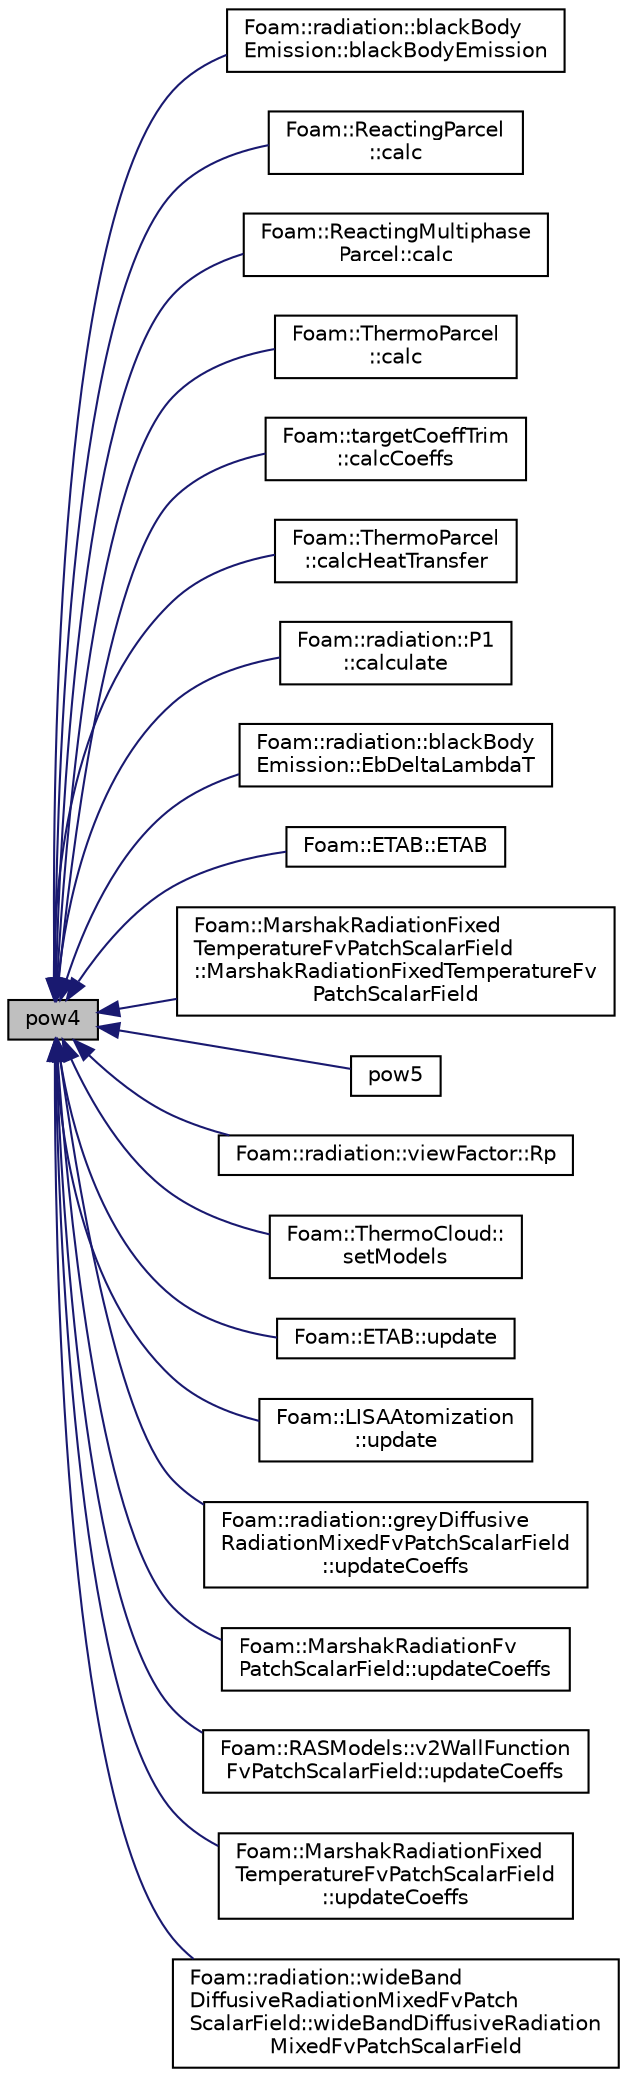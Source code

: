 digraph "pow4"
{
  bgcolor="transparent";
  edge [fontname="Helvetica",fontsize="10",labelfontname="Helvetica",labelfontsize="10"];
  node [fontname="Helvetica",fontsize="10",shape=record];
  rankdir="LR";
  Node1 [label="pow4",height=0.2,width=0.4,color="black", fillcolor="grey75", style="filled", fontcolor="black"];
  Node1 -> Node2 [dir="back",color="midnightblue",fontsize="10",style="solid",fontname="Helvetica"];
  Node2 [label="Foam::radiation::blackBody\lEmission::blackBodyEmission",height=0.2,width=0.4,color="black",URL="$a00136.html#a3d50fc488ddebf49bcebd662eabbe9f4",tooltip="Construct from components. "];
  Node1 -> Node3 [dir="back",color="midnightblue",fontsize="10",style="solid",fontname="Helvetica"];
  Node3 [label="Foam::ReactingParcel\l::calc",height=0.2,width=0.4,color="black",URL="$a02090.html#a1c2aa9de8e2381d1a7be78bd687fd255",tooltip="Update parcel properties over the time interval. "];
  Node1 -> Node4 [dir="back",color="midnightblue",fontsize="10",style="solid",fontname="Helvetica"];
  Node4 [label="Foam::ReactingMultiphase\lParcel::calc",height=0.2,width=0.4,color="black",URL="$a02085.html#a1c2aa9de8e2381d1a7be78bd687fd255",tooltip="Update parcel properties over the time interval. "];
  Node1 -> Node5 [dir="back",color="midnightblue",fontsize="10",style="solid",fontname="Helvetica"];
  Node5 [label="Foam::ThermoParcel\l::calc",height=0.2,width=0.4,color="black",URL="$a02592.html#a1c2aa9de8e2381d1a7be78bd687fd255",tooltip="Update parcel properties over the time interval. "];
  Node1 -> Node6 [dir="back",color="midnightblue",fontsize="10",style="solid",fontname="Helvetica"];
  Node6 [label="Foam::targetCoeffTrim\l::calcCoeffs",height=0.2,width=0.4,color="black",URL="$a02556.html#a05da3ea0f5d4c30f0ec6be1ed8eef61c"];
  Node1 -> Node7 [dir="back",color="midnightblue",fontsize="10",style="solid",fontname="Helvetica"];
  Node7 [label="Foam::ThermoParcel\l::calcHeatTransfer",height=0.2,width=0.4,color="black",URL="$a02592.html#a912c03534941aba308684d8402b6d205"];
  Node1 -> Node8 [dir="back",color="midnightblue",fontsize="10",style="solid",fontname="Helvetica"];
  Node8 [label="Foam::radiation::P1\l::calculate",height=0.2,width=0.4,color="black",URL="$a01754.html#afe1d8348c24e6589bc7c0b3f689316a7",tooltip="Solve radiation equation(s) "];
  Node1 -> Node9 [dir="back",color="midnightblue",fontsize="10",style="solid",fontname="Helvetica"];
  Node9 [label="Foam::radiation::blackBody\lEmission::EbDeltaLambdaT",height=0.2,width=0.4,color="black",URL="$a00136.html#acb416fd457f23e75dffa2cfaa8cf6562",tooltip="Integral energy at T from lambda1 to lambda2. "];
  Node1 -> Node10 [dir="back",color="midnightblue",fontsize="10",style="solid",fontname="Helvetica"];
  Node10 [label="Foam::ETAB::ETAB",height=0.2,width=0.4,color="black",URL="$a00678.html#ae26662823ae1bd31694c9cb941652d15",tooltip="Construct from dictionary. "];
  Node1 -> Node11 [dir="back",color="midnightblue",fontsize="10",style="solid",fontname="Helvetica"];
  Node11 [label="Foam::MarshakRadiationFixed\lTemperatureFvPatchScalarField\l::MarshakRadiationFixedTemperatureFv\lPatchScalarField",height=0.2,width=0.4,color="black",URL="$a01433.html#a197d351fad06cc142f653da8cce6deb6",tooltip="Construct from patch, internal field and dictionary. "];
  Node1 -> Node12 [dir="back",color="midnightblue",fontsize="10",style="solid",fontname="Helvetica"];
  Node12 [label="pow5",height=0.2,width=0.4,color="black",URL="$a10725.html#aeb48e3ba338f00608e8c8cd811d36c51"];
  Node1 -> Node13 [dir="back",color="midnightblue",fontsize="10",style="solid",fontname="Helvetica"];
  Node13 [label="Foam::radiation::viewFactor::Rp",height=0.2,width=0.4,color="black",URL="$a02799.html#ae71f68a6909899d1cf4171a0422ee594",tooltip="Source term component (for power of T^4) "];
  Node1 -> Node14 [dir="back",color="midnightblue",fontsize="10",style="solid",fontname="Helvetica"];
  Node14 [label="Foam::ThermoCloud::\lsetModels",height=0.2,width=0.4,color="black",URL="$a02589.html#a159c6d7d2515cf540f644181ed2c2801",tooltip="Set cloud sub-models. "];
  Node1 -> Node15 [dir="back",color="midnightblue",fontsize="10",style="solid",fontname="Helvetica"];
  Node15 [label="Foam::ETAB::update",height=0.2,width=0.4,color="black",URL="$a00678.html#af86a08f997bc779309ec7d00e914e292",tooltip="Update the parcel properties. "];
  Node1 -> Node16 [dir="back",color="midnightblue",fontsize="10",style="solid",fontname="Helvetica"];
  Node16 [label="Foam::LISAAtomization\l::update",height=0.2,width=0.4,color="black",URL="$a01363.html#a1af5e6713393d02cc4941f7d863edb7a"];
  Node1 -> Node17 [dir="back",color="midnightblue",fontsize="10",style="solid",fontname="Helvetica"];
  Node17 [label="Foam::radiation::greyDiffusive\lRadiationMixedFvPatchScalarField\l::updateCoeffs",height=0.2,width=0.4,color="black",URL="$a00954.html#a7e24eafac629d3733181cd942d4c902f",tooltip="Update the coefficients associated with the patch field. "];
  Node1 -> Node18 [dir="back",color="midnightblue",fontsize="10",style="solid",fontname="Helvetica"];
  Node18 [label="Foam::MarshakRadiationFv\lPatchScalarField::updateCoeffs",height=0.2,width=0.4,color="black",URL="$a01434.html#a7e24eafac629d3733181cd942d4c902f",tooltip="Update the coefficients associated with the patch field. "];
  Node1 -> Node19 [dir="back",color="midnightblue",fontsize="10",style="solid",fontname="Helvetica"];
  Node19 [label="Foam::RASModels::v2WallFunction\lFvPatchScalarField::updateCoeffs",height=0.2,width=0.4,color="black",URL="$a02774.html#a7e24eafac629d3733181cd942d4c902f",tooltip="Update the coefficients associated with the patch field. "];
  Node1 -> Node20 [dir="back",color="midnightblue",fontsize="10",style="solid",fontname="Helvetica"];
  Node20 [label="Foam::MarshakRadiationFixed\lTemperatureFvPatchScalarField\l::updateCoeffs",height=0.2,width=0.4,color="black",URL="$a01433.html#a7e24eafac629d3733181cd942d4c902f",tooltip="Update the coefficients associated with the patch field. "];
  Node1 -> Node21 [dir="back",color="midnightblue",fontsize="10",style="solid",fontname="Helvetica"];
  Node21 [label="Foam::radiation::wideBand\lDiffusiveRadiationMixedFvPatch\lScalarField::wideBandDiffusiveRadiation\lMixedFvPatchScalarField",height=0.2,width=0.4,color="black",URL="$a02868.html#a9846c9d4f33eec86b40b657c29402c97",tooltip="Construct from patch, internal field and dictionary. "];
}
